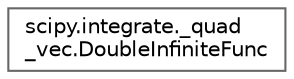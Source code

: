 digraph "Graphical Class Hierarchy"
{
 // LATEX_PDF_SIZE
  bgcolor="transparent";
  edge [fontname=Helvetica,fontsize=10,labelfontname=Helvetica,labelfontsize=10];
  node [fontname=Helvetica,fontsize=10,shape=box,height=0.2,width=0.4];
  rankdir="LR";
  Node0 [id="Node000000",label="scipy.integrate._quad\l_vec.DoubleInfiniteFunc",height=0.2,width=0.4,color="grey40", fillcolor="white", style="filled",URL="$d8/d31/classscipy_1_1integrate_1_1__quad__vec_1_1DoubleInfiniteFunc.html",tooltip=" "];
}

